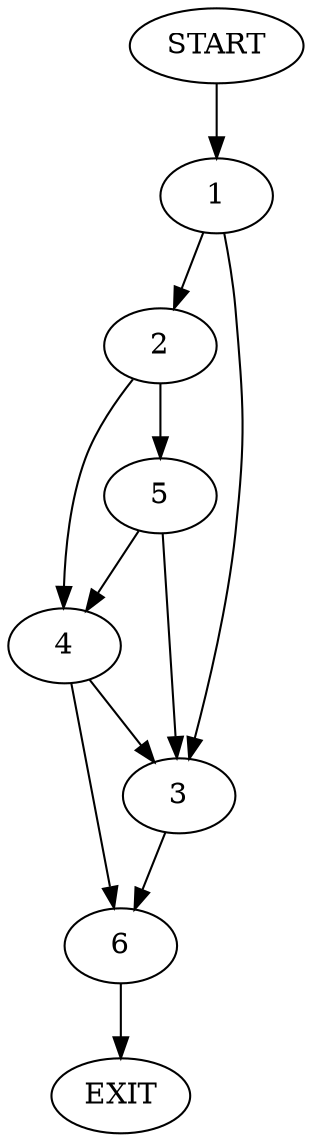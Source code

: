 digraph {
0 [label="START"]
7 [label="EXIT"]
0 -> 1
1 -> 2
1 -> 3
2 -> 4
2 -> 5
3 -> 6
5 -> 4
5 -> 3
4 -> 6
4 -> 3
6 -> 7
}
